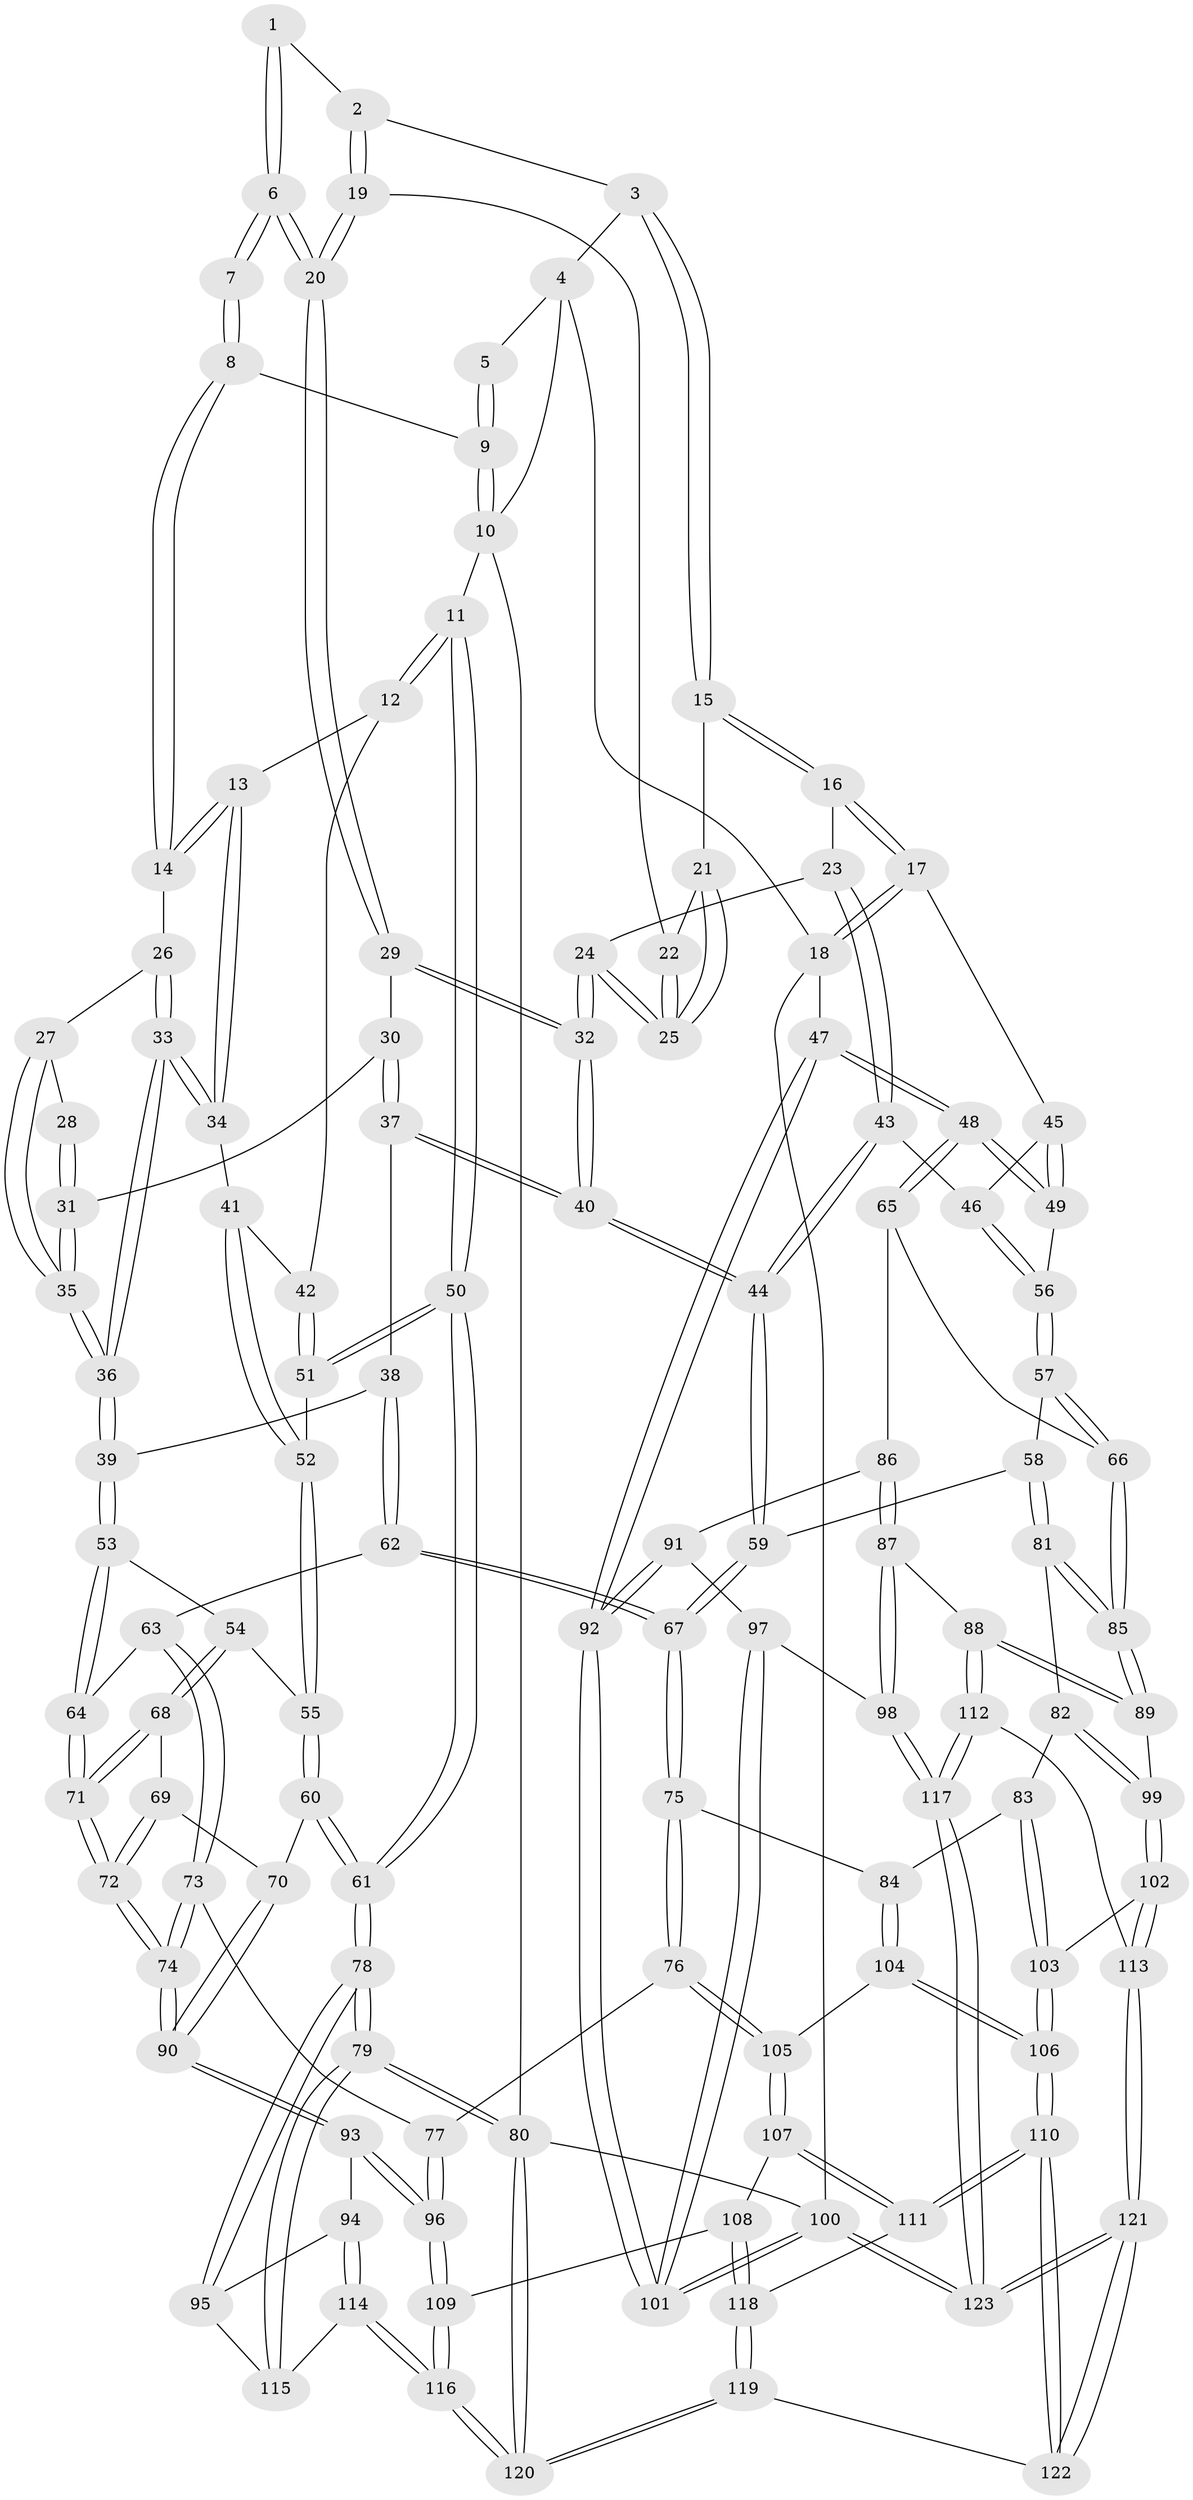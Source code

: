 // Generated by graph-tools (version 1.1) at 2025/11/02/27/25 16:11:54]
// undirected, 123 vertices, 304 edges
graph export_dot {
graph [start="1"]
  node [color=gray90,style=filled];
  1 [pos="+0.5406895340376479+0.005482435945704989"];
  2 [pos="+0.6413404599785721+0.07854987141000924"];
  3 [pos="+0.7640724383459222+0"];
  4 [pos="+0.7612284247706932+0"];
  5 [pos="+0.47184320167819677+0"];
  6 [pos="+0.528532194847585+0.11711145527025528"];
  7 [pos="+0.49550878086360234+0.11258114286796429"];
  8 [pos="+0.3833152918108922+0"];
  9 [pos="+0.39186036083508663+0"];
  10 [pos="+0+0"];
  11 [pos="+0+0"];
  12 [pos="+0.11479154731227989+0.13249896830250488"];
  13 [pos="+0.19964080855150726+0.1520098192743444"];
  14 [pos="+0.30972405704567135+0.1162248600039135"];
  15 [pos="+0.8335966015469111+0.0509577038446296"];
  16 [pos="+0.9627192090894126+0.15283478462612426"];
  17 [pos="+1+0.18296687426722186"];
  18 [pos="+1+0.18406398430513313"];
  19 [pos="+0.6279177550371771+0.12377372424421139"];
  20 [pos="+0.5949538998457109+0.15432695914383054"];
  21 [pos="+0.7813797865275354+0.11710269737340065"];
  22 [pos="+0.672555663384527+0.13495237265569165"];
  23 [pos="+0.7732687355701067+0.24239087186902458"];
  24 [pos="+0.7677528635425699+0.23721092708792157"];
  25 [pos="+0.7646174232755374+0.2211550005144296"];
  26 [pos="+0.3518511620004582+0.14930086503071496"];
  27 [pos="+0.3861830869735657+0.16691286969206748"];
  28 [pos="+0.48450047347103886+0.1189790892927892"];
  29 [pos="+0.5940623113433544+0.1735917893150504"];
  30 [pos="+0.49742698879521563+0.22909916428813004"];
  31 [pos="+0.48422938032602847+0.22761388538999167"];
  32 [pos="+0.623214264688096+0.24581626059242623"];
  33 [pos="+0.2979393351986058+0.34807967177909493"];
  34 [pos="+0.2643284510809112+0.33995812928799063"];
  35 [pos="+0.4168268619786317+0.22715086113736377"];
  36 [pos="+0.392679475698577+0.39063379358929373"];
  37 [pos="+0.5464600958445588+0.44021415675921693"];
  38 [pos="+0.49567948108623183+0.4423143995691224"];
  39 [pos="+0.4142316350056485+0.41805054573639466"];
  40 [pos="+0.5881582142221465+0.4448845481213377"];
  41 [pos="+0.25400883002581853+0.3455899125385402"];
  42 [pos="+0.11461088764684603+0.33360666100577757"];
  43 [pos="+0.7990632444904119+0.3582881735847733"];
  44 [pos="+0.6071860462512316+0.45723975873519446"];
  45 [pos="+0.8935232878679539+0.3126969168874176"];
  46 [pos="+0.8028124376106567+0.35925301073097493"];
  47 [pos="+1+0.5322912540326374"];
  48 [pos="+1+0.5328241809045974"];
  49 [pos="+1+0.4812003490445696"];
  50 [pos="+0+0.5002874729504031"];
  51 [pos="+0.06945606020386565+0.38074813085131143"];
  52 [pos="+0.1980801049510933+0.4355832976537648"];
  53 [pos="+0.31231871841946995+0.5217743473974019"];
  54 [pos="+0.20319798595396021+0.5316437086625853"];
  55 [pos="+0.1952518661794383+0.5275603572756429"];
  56 [pos="+0.8838930413498598+0.45566081798095814"];
  57 [pos="+0.7600348789232718+0.6138849598318429"];
  58 [pos="+0.7210162154803856+0.6093774544669188"];
  59 [pos="+0.6317587354632915+0.5120344532172003"];
  60 [pos="+0+0.5652494461552505"];
  61 [pos="+0+0.5468672599812228"];
  62 [pos="+0.4222588482934715+0.6462659663924857"];
  63 [pos="+0.3894783281588733+0.6505678736963798"];
  64 [pos="+0.33888580015082664+0.6257643610272124"];
  65 [pos="+0.8564769459759856+0.6560092359777853"];
  66 [pos="+0.8099912398956738+0.641122666990264"];
  67 [pos="+0.49560637818753134+0.7033691760499492"];
  68 [pos="+0.20520580340229852+0.5427468672440388"];
  69 [pos="+0.19222308717644088+0.6237213361324143"];
  70 [pos="+0.12599721880027254+0.6944984702599247"];
  71 [pos="+0.27034385420558693+0.6703202344626095"];
  72 [pos="+0.25048682322134963+0.7061095166620613"];
  73 [pos="+0.3667113834596273+0.7153259353063198"];
  74 [pos="+0.24567987850981143+0.7207590662176416"];
  75 [pos="+0.4999140489419414+0.7193243478429829"];
  76 [pos="+0.42912480988779844+0.7917516361795164"];
  77 [pos="+0.37533019855250505+0.7584479502830266"];
  78 [pos="+0+0.7286954446950554"];
  79 [pos="+0+1"];
  80 [pos="+0+1"];
  81 [pos="+0.6844227994146613+0.6933885831736729"];
  82 [pos="+0.6467666129806019+0.7375385561910646"];
  83 [pos="+0.5934237696209653+0.760334093968293"];
  84 [pos="+0.5726637103391568+0.7640017656915363"];
  85 [pos="+0.7792985007869143+0.8265854553605452"];
  86 [pos="+0.866284799663921+0.6869766320786369"];
  87 [pos="+0.8354901680329311+0.8534684566574321"];
  88 [pos="+0.7897332402133799+0.8402040506484268"];
  89 [pos="+0.7821234723907151+0.8363214566191316"];
  90 [pos="+0.2059497803025876+0.7837413147377155"];
  91 [pos="+0.9416501505985342+0.7723164170452664"];
  92 [pos="+1+0.6950276571898464"];
  93 [pos="+0.2072871257487869+0.802962957403336"];
  94 [pos="+0.1308243570214252+0.8396449569893291"];
  95 [pos="+0.04642429568979212+0.8410107051611173"];
  96 [pos="+0.22598421259056478+0.8191468260727791"];
  97 [pos="+0.9048207791129003+0.8731726790555661"];
  98 [pos="+0.875981920023154+0.8884246425651635"];
  99 [pos="+0.7031018648843184+0.8539360937804468"];
  100 [pos="+1+1"];
  101 [pos="+1+0.8898483982839589"];
  102 [pos="+0.662730019102303+0.9050646645154289"];
  103 [pos="+0.6609742295127025+0.9052869948828369"];
  104 [pos="+0.5563780791810171+0.8212137033980182"];
  105 [pos="+0.4275252985035319+0.8193918169265038"];
  106 [pos="+0.539910125332689+0.9523774219204996"];
  107 [pos="+0.41806258328846685+0.8703167815766197"];
  108 [pos="+0.3070822652996294+0.8739853480968724"];
  109 [pos="+0.24736236866343683+0.8510526351587007"];
  110 [pos="+0.5221951933843382+0.9715103065625409"];
  111 [pos="+0.45870148591160975+0.9195235556610155"];
  112 [pos="+0.7444851978056028+0.9330674317085256"];
  113 [pos="+0.6817842509698347+0.9230186582528346"];
  114 [pos="+0.11061599010834894+1"];
  115 [pos="+0.040758615816527906+0.9438301103956707"];
  116 [pos="+0.1833015143681323+1"];
  117 [pos="+0.8598852722074496+1"];
  118 [pos="+0.33694866185639294+0.9732432283518969"];
  119 [pos="+0.2761185760984407+1"];
  120 [pos="+0.19436866905437328+1"];
  121 [pos="+0.8256556576301258+1"];
  122 [pos="+0.5140842276146764+1"];
  123 [pos="+0.8872550869402521+1"];
  1 -- 2;
  1 -- 6;
  1 -- 6;
  2 -- 3;
  2 -- 19;
  2 -- 19;
  3 -- 4;
  3 -- 15;
  3 -- 15;
  4 -- 5;
  4 -- 10;
  4 -- 18;
  5 -- 9;
  5 -- 9;
  6 -- 7;
  6 -- 7;
  6 -- 20;
  6 -- 20;
  7 -- 8;
  7 -- 8;
  8 -- 9;
  8 -- 14;
  8 -- 14;
  9 -- 10;
  9 -- 10;
  10 -- 11;
  10 -- 80;
  11 -- 12;
  11 -- 12;
  11 -- 50;
  11 -- 50;
  12 -- 13;
  12 -- 42;
  13 -- 14;
  13 -- 14;
  13 -- 34;
  13 -- 34;
  14 -- 26;
  15 -- 16;
  15 -- 16;
  15 -- 21;
  16 -- 17;
  16 -- 17;
  16 -- 23;
  17 -- 18;
  17 -- 18;
  17 -- 45;
  18 -- 47;
  18 -- 100;
  19 -- 20;
  19 -- 20;
  19 -- 22;
  20 -- 29;
  20 -- 29;
  21 -- 22;
  21 -- 25;
  21 -- 25;
  22 -- 25;
  22 -- 25;
  23 -- 24;
  23 -- 43;
  23 -- 43;
  24 -- 25;
  24 -- 25;
  24 -- 32;
  24 -- 32;
  26 -- 27;
  26 -- 33;
  26 -- 33;
  27 -- 28;
  27 -- 35;
  27 -- 35;
  28 -- 31;
  28 -- 31;
  29 -- 30;
  29 -- 32;
  29 -- 32;
  30 -- 31;
  30 -- 37;
  30 -- 37;
  31 -- 35;
  31 -- 35;
  32 -- 40;
  32 -- 40;
  33 -- 34;
  33 -- 34;
  33 -- 36;
  33 -- 36;
  34 -- 41;
  35 -- 36;
  35 -- 36;
  36 -- 39;
  36 -- 39;
  37 -- 38;
  37 -- 40;
  37 -- 40;
  38 -- 39;
  38 -- 62;
  38 -- 62;
  39 -- 53;
  39 -- 53;
  40 -- 44;
  40 -- 44;
  41 -- 42;
  41 -- 52;
  41 -- 52;
  42 -- 51;
  42 -- 51;
  43 -- 44;
  43 -- 44;
  43 -- 46;
  44 -- 59;
  44 -- 59;
  45 -- 46;
  45 -- 49;
  45 -- 49;
  46 -- 56;
  46 -- 56;
  47 -- 48;
  47 -- 48;
  47 -- 92;
  47 -- 92;
  48 -- 49;
  48 -- 49;
  48 -- 65;
  48 -- 65;
  49 -- 56;
  50 -- 51;
  50 -- 51;
  50 -- 61;
  50 -- 61;
  51 -- 52;
  52 -- 55;
  52 -- 55;
  53 -- 54;
  53 -- 64;
  53 -- 64;
  54 -- 55;
  54 -- 68;
  54 -- 68;
  55 -- 60;
  55 -- 60;
  56 -- 57;
  56 -- 57;
  57 -- 58;
  57 -- 66;
  57 -- 66;
  58 -- 59;
  58 -- 81;
  58 -- 81;
  59 -- 67;
  59 -- 67;
  60 -- 61;
  60 -- 61;
  60 -- 70;
  61 -- 78;
  61 -- 78;
  62 -- 63;
  62 -- 67;
  62 -- 67;
  63 -- 64;
  63 -- 73;
  63 -- 73;
  64 -- 71;
  64 -- 71;
  65 -- 66;
  65 -- 86;
  66 -- 85;
  66 -- 85;
  67 -- 75;
  67 -- 75;
  68 -- 69;
  68 -- 71;
  68 -- 71;
  69 -- 70;
  69 -- 72;
  69 -- 72;
  70 -- 90;
  70 -- 90;
  71 -- 72;
  71 -- 72;
  72 -- 74;
  72 -- 74;
  73 -- 74;
  73 -- 74;
  73 -- 77;
  74 -- 90;
  74 -- 90;
  75 -- 76;
  75 -- 76;
  75 -- 84;
  76 -- 77;
  76 -- 105;
  76 -- 105;
  77 -- 96;
  77 -- 96;
  78 -- 79;
  78 -- 79;
  78 -- 95;
  78 -- 95;
  79 -- 80;
  79 -- 80;
  79 -- 115;
  79 -- 115;
  80 -- 120;
  80 -- 120;
  80 -- 100;
  81 -- 82;
  81 -- 85;
  81 -- 85;
  82 -- 83;
  82 -- 99;
  82 -- 99;
  83 -- 84;
  83 -- 103;
  83 -- 103;
  84 -- 104;
  84 -- 104;
  85 -- 89;
  85 -- 89;
  86 -- 87;
  86 -- 87;
  86 -- 91;
  87 -- 88;
  87 -- 98;
  87 -- 98;
  88 -- 89;
  88 -- 89;
  88 -- 112;
  88 -- 112;
  89 -- 99;
  90 -- 93;
  90 -- 93;
  91 -- 92;
  91 -- 92;
  91 -- 97;
  92 -- 101;
  92 -- 101;
  93 -- 94;
  93 -- 96;
  93 -- 96;
  94 -- 95;
  94 -- 114;
  94 -- 114;
  95 -- 115;
  96 -- 109;
  96 -- 109;
  97 -- 98;
  97 -- 101;
  97 -- 101;
  98 -- 117;
  98 -- 117;
  99 -- 102;
  99 -- 102;
  100 -- 101;
  100 -- 101;
  100 -- 123;
  100 -- 123;
  102 -- 103;
  102 -- 113;
  102 -- 113;
  103 -- 106;
  103 -- 106;
  104 -- 105;
  104 -- 106;
  104 -- 106;
  105 -- 107;
  105 -- 107;
  106 -- 110;
  106 -- 110;
  107 -- 108;
  107 -- 111;
  107 -- 111;
  108 -- 109;
  108 -- 118;
  108 -- 118;
  109 -- 116;
  109 -- 116;
  110 -- 111;
  110 -- 111;
  110 -- 122;
  110 -- 122;
  111 -- 118;
  112 -- 113;
  112 -- 117;
  112 -- 117;
  113 -- 121;
  113 -- 121;
  114 -- 115;
  114 -- 116;
  114 -- 116;
  116 -- 120;
  116 -- 120;
  117 -- 123;
  117 -- 123;
  118 -- 119;
  118 -- 119;
  119 -- 120;
  119 -- 120;
  119 -- 122;
  121 -- 122;
  121 -- 122;
  121 -- 123;
  121 -- 123;
}

